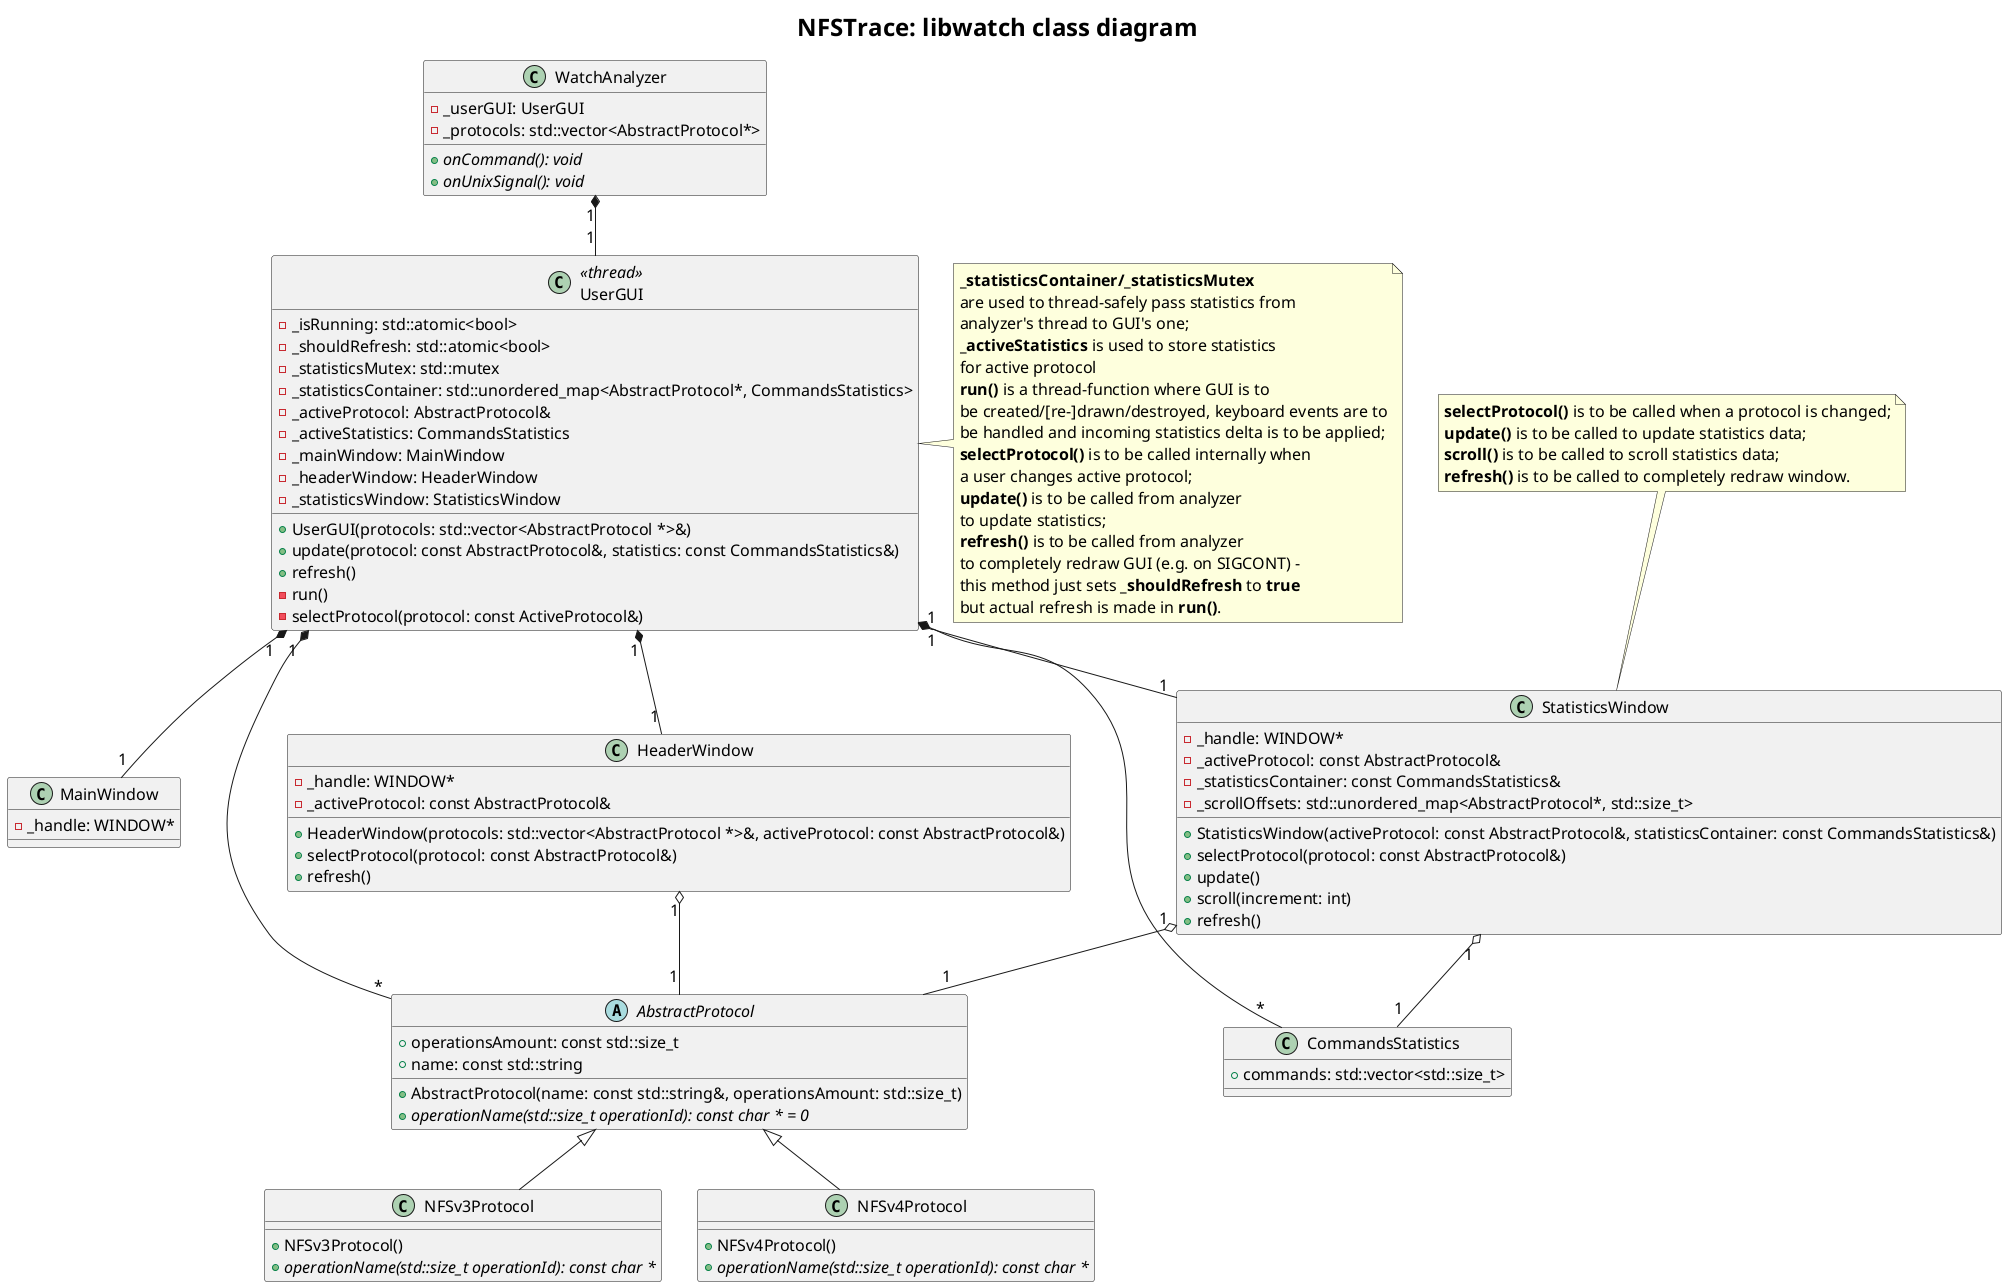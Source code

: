@startuml
skinparam titleFontSize 24
skinparam defaultFontSize 16
title NFSTrace: libwatch class diagram

abstract class AbstractProtocol {
  + operationsAmount: const std::size_t
  + name: const std::string
  + AbstractProtocol(name: const std::string&, operationsAmount: std::size_t)
  + {abstract} operationName(std::size_t operationId): const char * = 0
}

class NFSv3Protocol {
  + NFSv3Protocol()
  + {abstract} operationName(std::size_t operationId): const char *
}

class NFSv4Protocol {
  + NFSv4Protocol()
  + {abstract} operationName(std::size_t operationId): const char *
}

AbstractProtocol <|-- NFSv3Protocol
AbstractProtocol <|-- NFSv4Protocol

class CommandsStatistics {
  + commands: std::vector<std::size_t>
}

class WatchAnalyzer {
  - _userGUI: UserGUI
  - _protocols: std::vector<AbstractProtocol*>
  + {abstract} onCommand(): void
  + {abstract} onUnixSignal(): void
}

class UserGUI << thread >> {
  - _isRunning: std::atomic<bool>
  - _shouldRefresh: std::atomic<bool>
  - _statisticsMutex: std::mutex
  - _statisticsContainer: std::unordered_map<AbstractProtocol*, CommandsStatistics>
  - _activeProtocol: AbstractProtocol&
  - _activeStatistics: CommandsStatistics
  - _mainWindow: MainWindow
  - _headerWindow: HeaderWindow
  - _statisticsWindow: StatisticsWindow
  + UserGUI(protocols: std::vector<AbstractProtocol *>&)
  + update(protocol: const AbstractProtocol&, statistics: const CommandsStatistics&)
  + refresh()
  - run()
  - selectProtocol(protocol: const ActiveProtocol&)
}

note right of UserGUI
  <b>_statisticsContainer/_statisticsMutex</b>
  are used to thread-safely pass statistics from
  analyzer's thread to GUI's one;
  <b>_activeStatistics</b> is used to store statistics
  for active protocol
  <b>run()</b> is a thread-function where GUI is to
  be created/[re-]drawn/destroyed, keyboard events are to
  be handled and incoming statistics delta is to be applied;
  <b>selectProtocol()</b> is to be called internally when
  a user changes active protocol;
  <b>update()</b> is to be called from analyzer
  to update statistics;
  <b>refresh()</b> is to be called from analyzer
  to completely redraw GUI (e.g. on SIGCONT) -
  this method just sets <b>_shouldRefresh</b> to <b>true</b>
  but actual refresh is made in <b>run()</b>.
end note

class MainWindow {
  - _handle: WINDOW*
}

class HeaderWindow {
  - _handle: WINDOW*
  - _activeProtocol: const AbstractProtocol&
  + HeaderWindow(protocols: std::vector<AbstractProtocol *>&, activeProtocol: const AbstractProtocol&)
  + selectProtocol(protocol: const AbstractProtocol&)
  + refresh()
}

class StatisticsWindow {
  - _handle: WINDOW*
  - _activeProtocol: const AbstractProtocol&
  - _statisticsContainer: const CommandsStatistics&
  - _scrollOffsets: std::unordered_map<AbstractProtocol*, std::size_t>
  + StatisticsWindow(activeProtocol: const AbstractProtocol&, statisticsContainer: const CommandsStatistics&)
  + selectProtocol(protocol: const AbstractProtocol&)
  + update()
  + scroll(increment: int)
  + refresh()
}

note top of StatisticsWindow
  <b>selectProtocol()</b> is to be called when a protocol is changed;
  <b>update()</b> is to be called to update statistics data;
  <b>scroll()</b> is to be called to scroll statistics data;
  <b>refresh()</b> is to be called to completely redraw window.
end note

WatchAnalyzer "1" *-- "1" UserGUI
UserGUI "1" *-- "*" AbstractProtocol
UserGUI "1" *-- "1" MainWindow
UserGUI "1" *-- "1" HeaderWindow
UserGUI "1" *-- "1" StatisticsWindow
UserGUI "1" *-- "*" CommandsStatistics
HeaderWindow "1" o-- "1" AbstractProtocol
StatisticsWindow "1" o-- "1" CommandsStatistics
StatisticsWindow "1" o-- "1" AbstractProtocol
@enduml
